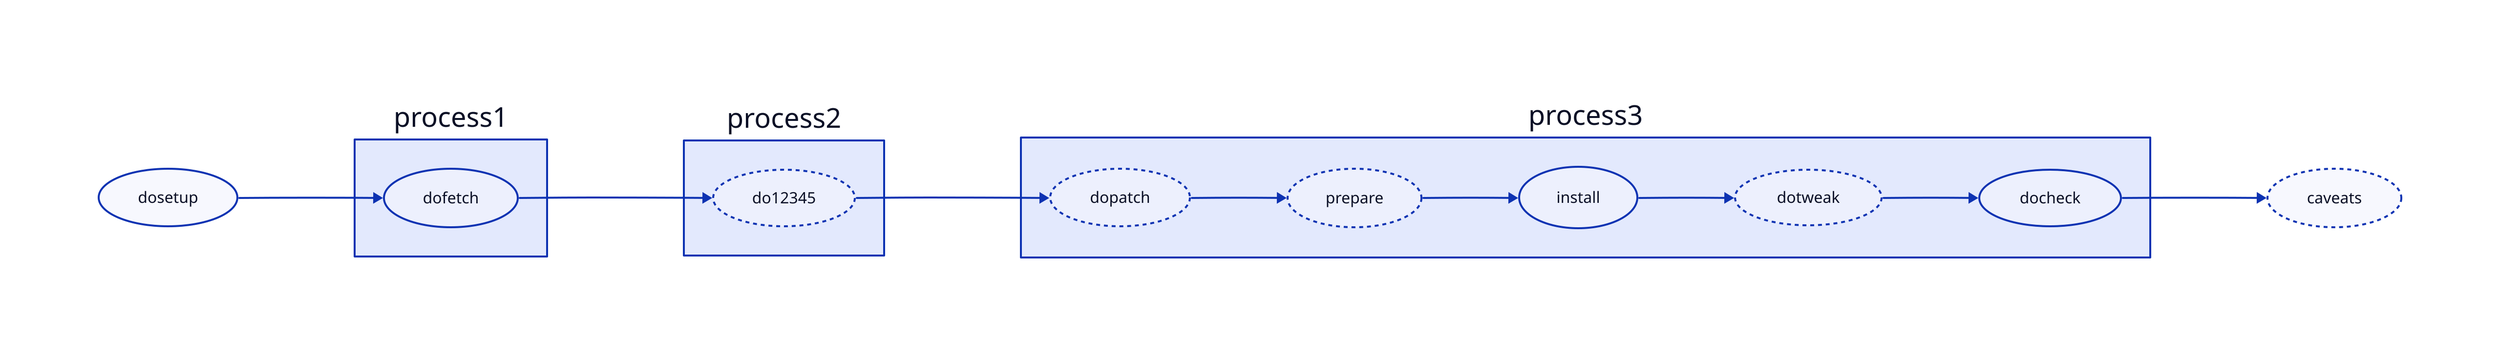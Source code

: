 direction: right

dosetup: { shape: oval }

process1: {
    dofetch: {
        shape: oval
    }
}

process2: {
    do12345: {
        shape: oval
        style.stroke-dash: 2
    }
}

process3: {
    dopatch: {
        shape: oval
        style.stroke-dash: 2
    }

    prepare: {
        shape: oval
        style.stroke-dash: 2
    }

    dotweak: {
        shape: oval
        style.stroke-dash: 2
    }

    install: { shape: oval }
    docheck: { shape: oval }

    dopatch -> prepare -> install -> dotweak -> docheck
}

caveats: {
    shape: oval
    style.stroke-dash: 2
}

dosetup -> process1.dofetch -> process2.do12345 -> process3.dopatch

process3.docheck -> caveats
